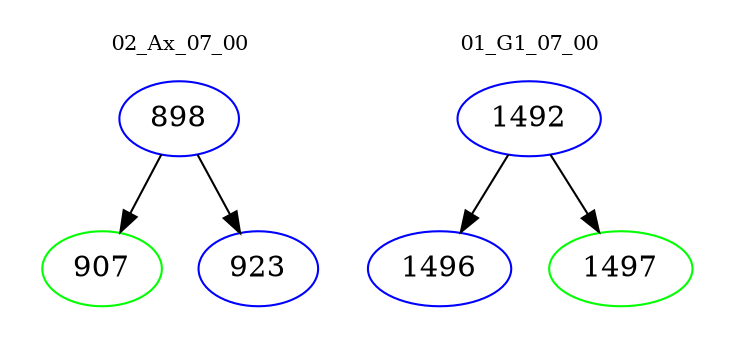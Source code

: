 digraph{
subgraph cluster_0 {
color = white
label = "02_Ax_07_00";
fontsize=10;
T0_898 [label="898", color="blue"]
T0_898 -> T0_907 [color="black"]
T0_907 [label="907", color="green"]
T0_898 -> T0_923 [color="black"]
T0_923 [label="923", color="blue"]
}
subgraph cluster_1 {
color = white
label = "01_G1_07_00";
fontsize=10;
T1_1492 [label="1492", color="blue"]
T1_1492 -> T1_1496 [color="black"]
T1_1496 [label="1496", color="blue"]
T1_1492 -> T1_1497 [color="black"]
T1_1497 [label="1497", color="green"]
}
}
